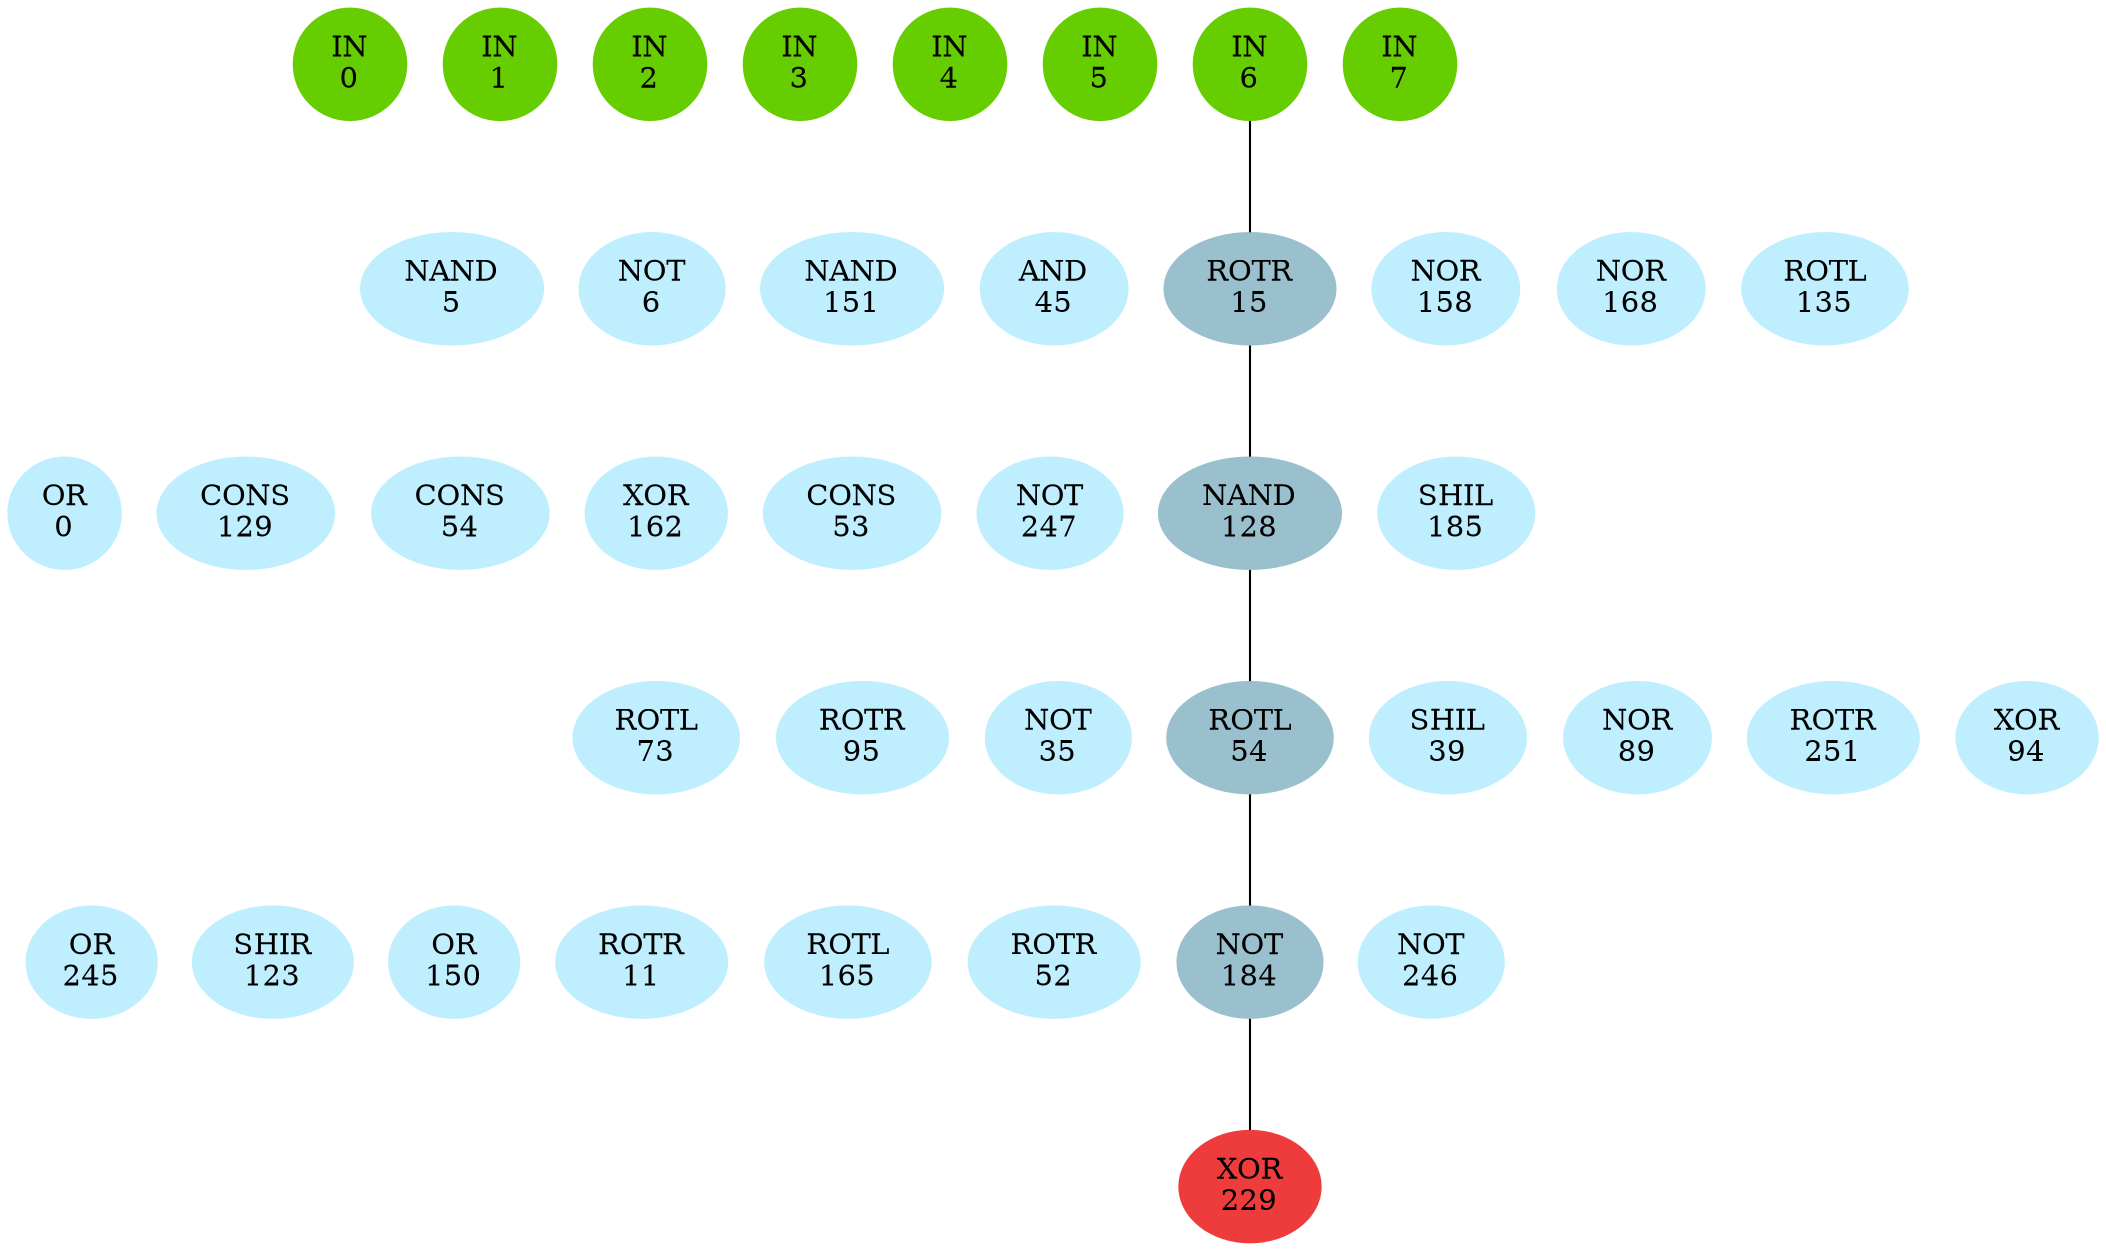 graph EACircuit {
rankdir=BT;
ranksep=0.75;
ordering=out;
splines=polyline;
node [style=filled, color=lightblue2];

{ rank=same;
node [color=chartreuse3];
"-1_0"[label="IN\n0"];
node [color=chartreuse3];
"-1_1"[label="IN\n1"];
node [color=chartreuse3];
"-1_2"[label="IN\n2"];
node [color=chartreuse3];
"-1_3"[label="IN\n3"];
node [color=chartreuse3];
"-1_4"[label="IN\n4"];
node [color=chartreuse3];
"-1_5"[label="IN\n5"];
node [color=chartreuse3];
"-1_6"[label="IN\n6"];
node [color=chartreuse3];
"-1_7"[label="IN\n7"];
}
{ rank=same;
node [color=lightblue1];
"0_0"[label="NAND\n5"];
node [color=lightblue1];
"0_1"[label="NOT\n6"];
node [color=lightblue1];
"0_2"[label="NAND\n151"];
node [color=lightblue1];
"0_3"[label="AND\n45"];
node [color=lightblue3];
"0_4"[label="ROTR\n15"];
node [color=lightblue1];
"0_5"[label="NOR\n158"];
node [color=lightblue1];
"0_6"[label="NOR\n168"];
node [color=lightblue1];
"0_7"[label="ROTL\n135"];
}
{ rank=same;
node [color=lightblue1];
"1_0"[label="OR\n0"];
node [color=lightblue1];
"1_1"[label="CONS\n129"];
node [color=lightblue1];
"1_2"[label="CONS\n54"];
node [color=lightblue1];
"1_3"[label="XOR\n162"];
node [color=lightblue1];
"1_4"[label="CONS\n53"];
node [color=lightblue1];
"1_5"[label="NOT\n247"];
node [color=lightblue3];
"1_6"[label="NAND\n128"];
node [color=lightblue1];
"1_7"[label="SHIL\n185"];
}
{ rank=same;
node [color=lightblue1];
"2_0"[label="ROTL\n73"];
node [color=lightblue1];
"2_1"[label="ROTR\n95"];
node [color=lightblue1];
"2_2"[label="NOT\n35"];
node [color=lightblue3];
"2_3"[label="ROTL\n54"];
node [color=lightblue1];
"2_4"[label="SHIL\n39"];
node [color=lightblue1];
"2_5"[label="NOR\n89"];
node [color=lightblue1];
"2_6"[label="ROTR\n251"];
node [color=lightblue1];
"2_7"[label="XOR\n94"];
}
{ rank=same;
node [color=lightblue1];
"3_0"[label="OR\n245"];
node [color=lightblue1];
"3_1"[label="SHIR\n123"];
node [color=lightblue1];
"3_2"[label="OR\n150"];
node [color=lightblue1];
"3_3"[label="ROTR\n11"];
node [color=lightblue1];
"3_4"[label="ROTL\n165"];
node [color=lightblue1];
"3_5"[label="ROTR\n52"];
node [color=lightblue3];
"3_6"[label="NOT\n184"];
node [color=lightblue1];
"3_7"[label="NOT\n246"];
}
{ rank=same;
node [color=brown2];
"4_0"[label="XOR\n229"];
}
edge[style=invis];
"-1_0" -- "-1_1" -- "-1_2" -- "-1_3" -- "-1_4" -- "-1_5" -- "-1_6" -- "-1_7";
"0_0" -- "0_1" -- "0_2" -- "0_3" -- "0_4" -- "0_5" -- "0_6" -- "0_7";
"1_0" -- "1_1" -- "1_2" -- "1_3" -- "1_4" -- "1_5" -- "1_6" -- "1_7";
"2_0" -- "2_1" -- "2_2" -- "2_3" -- "2_4" -- "2_5" -- "2_6" -- "2_7";
"3_0" -- "3_1" -- "3_2" -- "3_3" -- "3_4" -- "3_5" -- "3_6" -- "3_7";
"4_0" -- "4_0";
edge[style=solid];
"0_4" -- "-1_6";
"1_6" -- "0_4";
"2_3" -- "1_6";
"3_6" -- "2_3";
"4_0" -- "3_6";
}